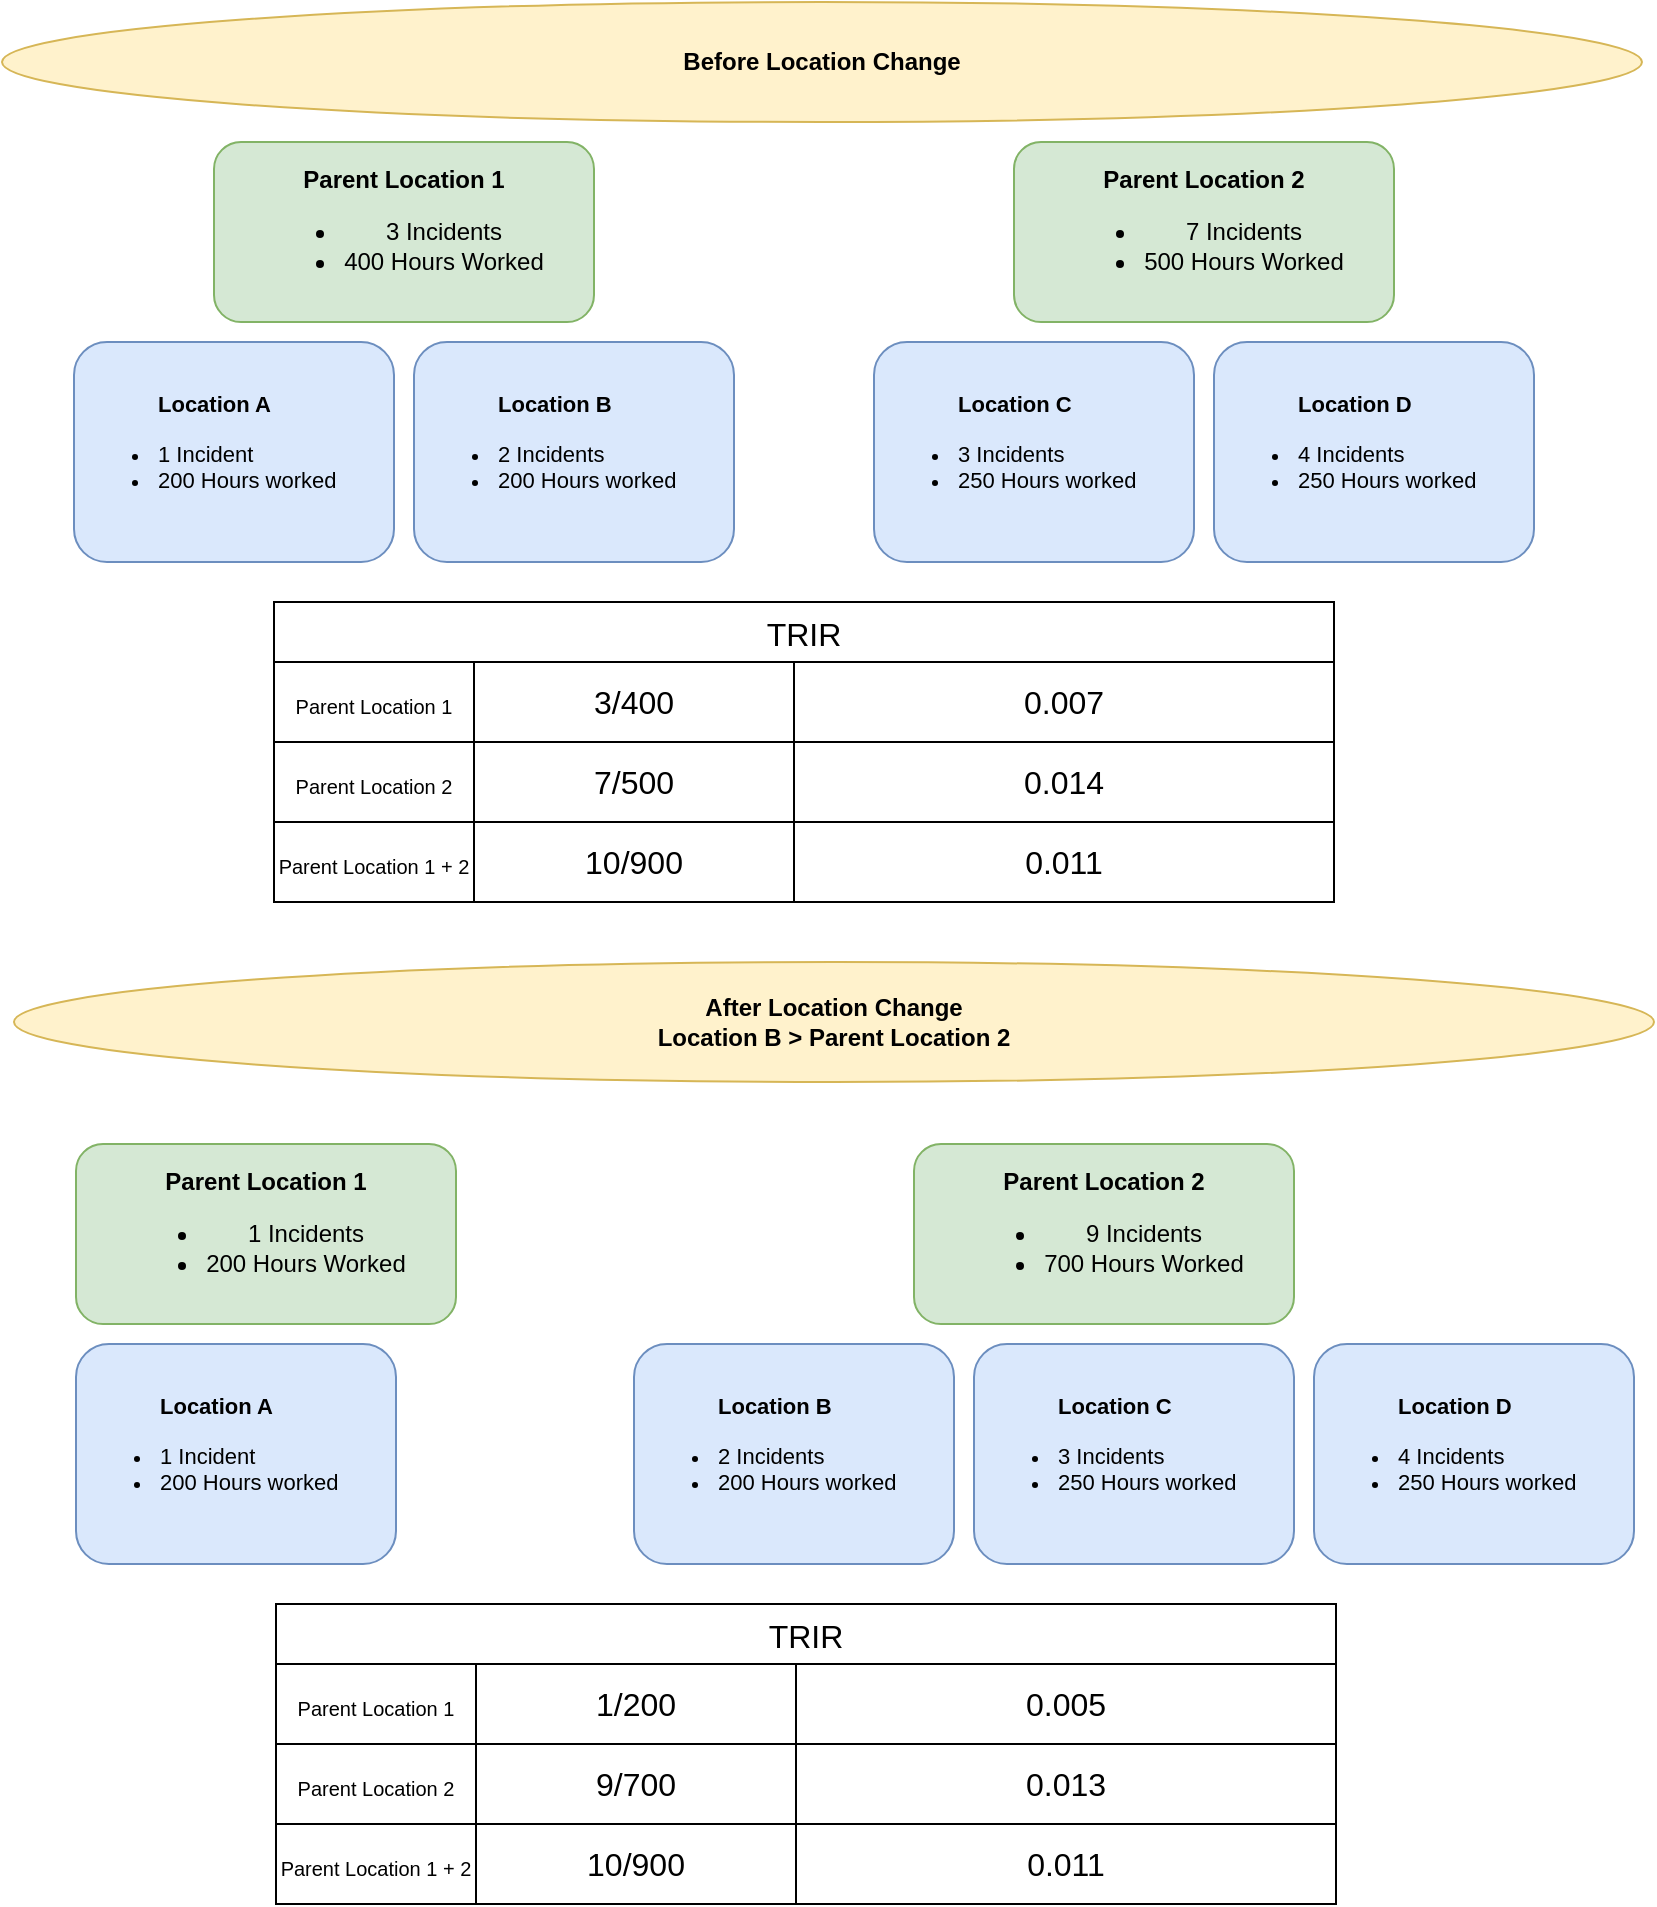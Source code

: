 <mxfile version="24.5.5" type="github">
  <diagram name="Page-1" id="gVz6Lfz0qtehfAfAHWdu">
    <mxGraphModel dx="1386" dy="751" grid="1" gridSize="10" guides="1" tooltips="1" connect="1" arrows="1" fold="1" page="1" pageScale="1" pageWidth="827" pageHeight="1169" math="0" shadow="0">
      <root>
        <mxCell id="0" />
        <mxCell id="1" parent="0" />
        <mxCell id="IQKDLymN6i3xudg70WGD-1" value="&lt;blockquote style=&quot;margin: 0 0 0 40px; border: none; padding: 0px;&quot;&gt;&lt;b style=&quot;font-size: 11px;&quot;&gt;Location A&lt;/b&gt;&lt;/blockquote&gt;&lt;div style=&quot;font-size: 11px;&quot;&gt;&lt;ul style=&quot;&quot;&gt;&lt;li style=&quot;&quot;&gt;&lt;font style=&quot;font-size: 11px;&quot;&gt;1 Incident&lt;/font&gt;&lt;/li&gt;&lt;li style=&quot;&quot;&gt;&lt;font style=&quot;font-size: 11px;&quot;&gt;200 Hours worked&lt;/font&gt;&lt;/li&gt;&lt;/ul&gt;&lt;/div&gt;" style="rounded=1;whiteSpace=wrap;html=1;fillColor=#dae8fc;strokeColor=#6c8ebf;align=left;" vertex="1" parent="1">
          <mxGeometry x="40" y="180" width="160" height="110" as="geometry" />
        </mxCell>
        <mxCell id="IQKDLymN6i3xudg70WGD-7" value="&lt;b&gt;After Location Change&lt;/b&gt;&lt;div&gt;&lt;b&gt;Location B &amp;gt; Parent Location 2&lt;/b&gt;&lt;/div&gt;" style="ellipse;whiteSpace=wrap;html=1;fillColor=#fff2cc;strokeColor=#d6b656;" vertex="1" parent="1">
          <mxGeometry x="10" y="490" width="820" height="60" as="geometry" />
        </mxCell>
        <mxCell id="IQKDLymN6i3xudg70WGD-8" value="&lt;b&gt;Parent Location 1&lt;/b&gt;&lt;div&gt;&lt;ul&gt;&lt;li&gt;3 Incidents&lt;/li&gt;&lt;li&gt;400 Hours Worked&lt;/li&gt;&lt;/ul&gt;&lt;/div&gt;" style="rounded=1;whiteSpace=wrap;html=1;fillColor=#d5e8d4;strokeColor=#82b366;" vertex="1" parent="1">
          <mxGeometry x="110" y="80" width="190" height="90" as="geometry" />
        </mxCell>
        <mxCell id="IQKDLymN6i3xudg70WGD-12" value="&lt;blockquote style=&quot;margin: 0 0 0 40px; border: none; padding: 0px;&quot;&gt;&lt;b style=&quot;font-size: 11px;&quot;&gt;Location B&lt;/b&gt;&lt;/blockquote&gt;&lt;div style=&quot;font-size: 11px;&quot;&gt;&lt;ul style=&quot;&quot;&gt;&lt;li style=&quot;&quot;&gt;&lt;font style=&quot;font-size: 11px;&quot;&gt;2 Incidents&lt;/font&gt;&lt;/li&gt;&lt;li style=&quot;&quot;&gt;&lt;font style=&quot;font-size: 11px;&quot;&gt;200 Hours worked&lt;/font&gt;&lt;/li&gt;&lt;/ul&gt;&lt;/div&gt;" style="rounded=1;whiteSpace=wrap;html=1;fillColor=#dae8fc;strokeColor=#6c8ebf;align=left;" vertex="1" parent="1">
          <mxGeometry x="210" y="180" width="160" height="110" as="geometry" />
        </mxCell>
        <mxCell id="IQKDLymN6i3xudg70WGD-13" value="&lt;blockquote style=&quot;margin: 0 0 0 40px; border: none; padding: 0px;&quot;&gt;&lt;b style=&quot;font-size: 11px;&quot;&gt;Location C&lt;/b&gt;&lt;/blockquote&gt;&lt;div style=&quot;font-size: 11px;&quot;&gt;&lt;ul style=&quot;&quot;&gt;&lt;li style=&quot;&quot;&gt;&lt;font style=&quot;font-size: 11px;&quot;&gt;3 Incidents&lt;/font&gt;&lt;/li&gt;&lt;li style=&quot;&quot;&gt;&lt;font style=&quot;font-size: 11px;&quot;&gt;250 Hours worked&lt;/font&gt;&lt;/li&gt;&lt;/ul&gt;&lt;/div&gt;" style="rounded=1;whiteSpace=wrap;html=1;fillColor=#dae8fc;strokeColor=#6c8ebf;align=left;" vertex="1" parent="1">
          <mxGeometry x="440" y="180" width="160" height="110" as="geometry" />
        </mxCell>
        <mxCell id="IQKDLymN6i3xudg70WGD-14" value="&lt;blockquote style=&quot;margin: 0 0 0 40px; border: none; padding: 0px;&quot;&gt;&lt;b style=&quot;font-size: 11px;&quot;&gt;Location D&lt;/b&gt;&lt;/blockquote&gt;&lt;div style=&quot;font-size: 11px;&quot;&gt;&lt;ul style=&quot;&quot;&gt;&lt;li style=&quot;&quot;&gt;&lt;font style=&quot;font-size: 11px;&quot;&gt;4 Incidents&lt;/font&gt;&lt;/li&gt;&lt;li style=&quot;&quot;&gt;&lt;font style=&quot;font-size: 11px;&quot;&gt;250 Hours worked&lt;/font&gt;&lt;/li&gt;&lt;/ul&gt;&lt;/div&gt;" style="rounded=1;whiteSpace=wrap;html=1;fillColor=#dae8fc;strokeColor=#6c8ebf;align=left;" vertex="1" parent="1">
          <mxGeometry x="610" y="180" width="160" height="110" as="geometry" />
        </mxCell>
        <mxCell id="IQKDLymN6i3xudg70WGD-15" value="&lt;b&gt;Parent Location 2&lt;/b&gt;&lt;div&gt;&lt;ul&gt;&lt;li&gt;7 Incidents&lt;/li&gt;&lt;li&gt;500 Hours Worked&lt;/li&gt;&lt;/ul&gt;&lt;/div&gt;" style="rounded=1;whiteSpace=wrap;html=1;fillColor=#d5e8d4;strokeColor=#82b366;" vertex="1" parent="1">
          <mxGeometry x="510" y="80" width="190" height="90" as="geometry" />
        </mxCell>
        <mxCell id="IQKDLymN6i3xudg70WGD-17" value="TRIR" style="shape=table;startSize=30;container=1;collapsible=0;childLayout=tableLayout;strokeColor=default;fontSize=16;" vertex="1" parent="1">
          <mxGeometry x="140" y="310" width="530" height="150" as="geometry" />
        </mxCell>
        <mxCell id="IQKDLymN6i3xudg70WGD-18" value="" style="shape=tableRow;horizontal=0;startSize=0;swimlaneHead=0;swimlaneBody=0;strokeColor=inherit;top=0;left=0;bottom=0;right=0;collapsible=0;dropTarget=0;fillColor=none;points=[[0,0.5],[1,0.5]];portConstraint=eastwest;fontSize=16;" vertex="1" parent="IQKDLymN6i3xudg70WGD-17">
          <mxGeometry y="30" width="530" height="40" as="geometry" />
        </mxCell>
        <mxCell id="IQKDLymN6i3xudg70WGD-19" value="&lt;font style=&quot;font-size: 10px;&quot;&gt;Parent Location 1&lt;/font&gt;" style="shape=partialRectangle;html=1;whiteSpace=wrap;connectable=0;strokeColor=inherit;overflow=hidden;fillColor=none;top=0;left=0;bottom=0;right=0;pointerEvents=1;fontSize=16;" vertex="1" parent="IQKDLymN6i3xudg70WGD-18">
          <mxGeometry width="100" height="40" as="geometry">
            <mxRectangle width="100" height="40" as="alternateBounds" />
          </mxGeometry>
        </mxCell>
        <mxCell id="IQKDLymN6i3xudg70WGD-20" value="3/400" style="shape=partialRectangle;html=1;whiteSpace=wrap;connectable=0;strokeColor=inherit;overflow=hidden;fillColor=none;top=0;left=0;bottom=0;right=0;pointerEvents=1;fontSize=16;" vertex="1" parent="IQKDLymN6i3xudg70WGD-18">
          <mxGeometry x="100" width="160" height="40" as="geometry">
            <mxRectangle width="160" height="40" as="alternateBounds" />
          </mxGeometry>
        </mxCell>
        <mxCell id="IQKDLymN6i3xudg70WGD-21" value="0.007" style="shape=partialRectangle;html=1;whiteSpace=wrap;connectable=0;strokeColor=inherit;overflow=hidden;fillColor=none;top=0;left=0;bottom=0;right=0;pointerEvents=1;fontSize=16;" vertex="1" parent="IQKDLymN6i3xudg70WGD-18">
          <mxGeometry x="260" width="270" height="40" as="geometry">
            <mxRectangle width="270" height="40" as="alternateBounds" />
          </mxGeometry>
        </mxCell>
        <mxCell id="IQKDLymN6i3xudg70WGD-22" value="" style="shape=tableRow;horizontal=0;startSize=0;swimlaneHead=0;swimlaneBody=0;strokeColor=inherit;top=0;left=0;bottom=0;right=0;collapsible=0;dropTarget=0;fillColor=none;points=[[0,0.5],[1,0.5]];portConstraint=eastwest;fontSize=16;" vertex="1" parent="IQKDLymN6i3xudg70WGD-17">
          <mxGeometry y="70" width="530" height="40" as="geometry" />
        </mxCell>
        <mxCell id="IQKDLymN6i3xudg70WGD-23" value="&lt;span style=&quot;font-size: 10px;&quot;&gt;Parent Location 2&lt;/span&gt;" style="shape=partialRectangle;html=1;whiteSpace=wrap;connectable=0;strokeColor=inherit;overflow=hidden;fillColor=none;top=0;left=0;bottom=0;right=0;pointerEvents=1;fontSize=16;" vertex="1" parent="IQKDLymN6i3xudg70WGD-22">
          <mxGeometry width="100" height="40" as="geometry">
            <mxRectangle width="100" height="40" as="alternateBounds" />
          </mxGeometry>
        </mxCell>
        <mxCell id="IQKDLymN6i3xudg70WGD-24" value="7/500" style="shape=partialRectangle;html=1;whiteSpace=wrap;connectable=0;strokeColor=inherit;overflow=hidden;fillColor=none;top=0;left=0;bottom=0;right=0;pointerEvents=1;fontSize=16;" vertex="1" parent="IQKDLymN6i3xudg70WGD-22">
          <mxGeometry x="100" width="160" height="40" as="geometry">
            <mxRectangle width="160" height="40" as="alternateBounds" />
          </mxGeometry>
        </mxCell>
        <mxCell id="IQKDLymN6i3xudg70WGD-25" value="0.014" style="shape=partialRectangle;html=1;whiteSpace=wrap;connectable=0;strokeColor=inherit;overflow=hidden;fillColor=none;top=0;left=0;bottom=0;right=0;pointerEvents=1;fontSize=16;" vertex="1" parent="IQKDLymN6i3xudg70WGD-22">
          <mxGeometry x="260" width="270" height="40" as="geometry">
            <mxRectangle width="270" height="40" as="alternateBounds" />
          </mxGeometry>
        </mxCell>
        <mxCell id="IQKDLymN6i3xudg70WGD-26" value="" style="shape=tableRow;horizontal=0;startSize=0;swimlaneHead=0;swimlaneBody=0;strokeColor=inherit;top=0;left=0;bottom=0;right=0;collapsible=0;dropTarget=0;fillColor=none;points=[[0,0.5],[1,0.5]];portConstraint=eastwest;fontSize=16;" vertex="1" parent="IQKDLymN6i3xudg70WGD-17">
          <mxGeometry y="110" width="530" height="40" as="geometry" />
        </mxCell>
        <mxCell id="IQKDLymN6i3xudg70WGD-27" value="&lt;span style=&quot;font-size: 10px;&quot;&gt;Parent Location 1 + 2&lt;/span&gt;" style="shape=partialRectangle;html=1;whiteSpace=wrap;connectable=0;strokeColor=inherit;overflow=hidden;fillColor=none;top=0;left=0;bottom=0;right=0;pointerEvents=1;fontSize=16;" vertex="1" parent="IQKDLymN6i3xudg70WGD-26">
          <mxGeometry width="100" height="40" as="geometry">
            <mxRectangle width="100" height="40" as="alternateBounds" />
          </mxGeometry>
        </mxCell>
        <mxCell id="IQKDLymN6i3xudg70WGD-28" value="10/900" style="shape=partialRectangle;html=1;whiteSpace=wrap;connectable=0;strokeColor=inherit;overflow=hidden;fillColor=none;top=0;left=0;bottom=0;right=0;pointerEvents=1;fontSize=16;" vertex="1" parent="IQKDLymN6i3xudg70WGD-26">
          <mxGeometry x="100" width="160" height="40" as="geometry">
            <mxRectangle width="160" height="40" as="alternateBounds" />
          </mxGeometry>
        </mxCell>
        <mxCell id="IQKDLymN6i3xudg70WGD-29" value="0.011" style="shape=partialRectangle;html=1;whiteSpace=wrap;connectable=0;strokeColor=inherit;overflow=hidden;fillColor=none;top=0;left=0;bottom=0;right=0;pointerEvents=1;fontSize=16;" vertex="1" parent="IQKDLymN6i3xudg70WGD-26">
          <mxGeometry x="260" width="270" height="40" as="geometry">
            <mxRectangle width="270" height="40" as="alternateBounds" />
          </mxGeometry>
        </mxCell>
        <mxCell id="IQKDLymN6i3xudg70WGD-30" value="&lt;blockquote style=&quot;margin: 0 0 0 40px; border: none; padding: 0px;&quot;&gt;&lt;b style=&quot;font-size: 11px;&quot;&gt;Location A&lt;/b&gt;&lt;/blockquote&gt;&lt;div style=&quot;font-size: 11px;&quot;&gt;&lt;ul style=&quot;&quot;&gt;&lt;li style=&quot;&quot;&gt;&lt;font style=&quot;font-size: 11px;&quot;&gt;1 Incident&lt;/font&gt;&lt;/li&gt;&lt;li style=&quot;&quot;&gt;&lt;font style=&quot;font-size: 11px;&quot;&gt;200 Hours worked&lt;/font&gt;&lt;/li&gt;&lt;/ul&gt;&lt;/div&gt;" style="rounded=1;whiteSpace=wrap;html=1;fillColor=#dae8fc;strokeColor=#6c8ebf;align=left;" vertex="1" parent="1">
          <mxGeometry x="41" y="681" width="160" height="110" as="geometry" />
        </mxCell>
        <mxCell id="IQKDLymN6i3xudg70WGD-31" value="&lt;b&gt;Parent Location 1&lt;/b&gt;&lt;div&gt;&lt;ul&gt;&lt;li&gt;1 Incidents&lt;/li&gt;&lt;li&gt;200 Hours Worked&lt;/li&gt;&lt;/ul&gt;&lt;/div&gt;" style="rounded=1;whiteSpace=wrap;html=1;fillColor=#d5e8d4;strokeColor=#82b366;" vertex="1" parent="1">
          <mxGeometry x="41" y="581" width="190" height="90" as="geometry" />
        </mxCell>
        <mxCell id="IQKDLymN6i3xudg70WGD-32" value="&lt;blockquote style=&quot;margin: 0 0 0 40px; border: none; padding: 0px;&quot;&gt;&lt;b style=&quot;font-size: 11px;&quot;&gt;Location B&lt;/b&gt;&lt;/blockquote&gt;&lt;div style=&quot;font-size: 11px;&quot;&gt;&lt;ul style=&quot;&quot;&gt;&lt;li style=&quot;&quot;&gt;&lt;font style=&quot;font-size: 11px;&quot;&gt;2 Incidents&lt;/font&gt;&lt;/li&gt;&lt;li style=&quot;&quot;&gt;&lt;font style=&quot;font-size: 11px;&quot;&gt;200 Hours worked&lt;/font&gt;&lt;/li&gt;&lt;/ul&gt;&lt;/div&gt;" style="rounded=1;whiteSpace=wrap;html=1;fillColor=#dae8fc;strokeColor=#6c8ebf;align=left;" vertex="1" parent="1">
          <mxGeometry x="320" y="681" width="160" height="110" as="geometry" />
        </mxCell>
        <mxCell id="IQKDLymN6i3xudg70WGD-33" value="&lt;blockquote style=&quot;margin: 0 0 0 40px; border: none; padding: 0px;&quot;&gt;&lt;b style=&quot;font-size: 11px;&quot;&gt;Location C&lt;/b&gt;&lt;/blockquote&gt;&lt;div style=&quot;font-size: 11px;&quot;&gt;&lt;ul style=&quot;&quot;&gt;&lt;li style=&quot;&quot;&gt;&lt;font style=&quot;font-size: 11px;&quot;&gt;3 Incidents&lt;/font&gt;&lt;/li&gt;&lt;li style=&quot;&quot;&gt;&lt;font style=&quot;font-size: 11px;&quot;&gt;250 Hours worked&lt;/font&gt;&lt;/li&gt;&lt;/ul&gt;&lt;/div&gt;" style="rounded=1;whiteSpace=wrap;html=1;fillColor=#dae8fc;strokeColor=#6c8ebf;align=left;" vertex="1" parent="1">
          <mxGeometry x="490" y="681" width="160" height="110" as="geometry" />
        </mxCell>
        <mxCell id="IQKDLymN6i3xudg70WGD-34" value="&lt;blockquote style=&quot;margin: 0 0 0 40px; border: none; padding: 0px;&quot;&gt;&lt;b style=&quot;font-size: 11px;&quot;&gt;Location D&lt;/b&gt;&lt;/blockquote&gt;&lt;div style=&quot;font-size: 11px;&quot;&gt;&lt;ul style=&quot;&quot;&gt;&lt;li style=&quot;&quot;&gt;&lt;font style=&quot;font-size: 11px;&quot;&gt;4 Incidents&lt;/font&gt;&lt;/li&gt;&lt;li style=&quot;&quot;&gt;&lt;font style=&quot;font-size: 11px;&quot;&gt;250 Hours worked&lt;/font&gt;&lt;/li&gt;&lt;/ul&gt;&lt;/div&gt;" style="rounded=1;whiteSpace=wrap;html=1;fillColor=#dae8fc;strokeColor=#6c8ebf;align=left;" vertex="1" parent="1">
          <mxGeometry x="660" y="681" width="160" height="110" as="geometry" />
        </mxCell>
        <mxCell id="IQKDLymN6i3xudg70WGD-35" value="&lt;b&gt;Parent Location 2&lt;/b&gt;&lt;div&gt;&lt;ul&gt;&lt;li&gt;9 Incidents&lt;/li&gt;&lt;li&gt;700 Hours Worked&lt;/li&gt;&lt;/ul&gt;&lt;/div&gt;" style="rounded=1;whiteSpace=wrap;html=1;fillColor=#d5e8d4;strokeColor=#82b366;" vertex="1" parent="1">
          <mxGeometry x="460" y="581" width="190" height="90" as="geometry" />
        </mxCell>
        <mxCell id="IQKDLymN6i3xudg70WGD-36" value="TRIR" style="shape=table;startSize=30;container=1;collapsible=0;childLayout=tableLayout;strokeColor=default;fontSize=16;" vertex="1" parent="1">
          <mxGeometry x="141" y="811" width="530" height="150" as="geometry" />
        </mxCell>
        <mxCell id="IQKDLymN6i3xudg70WGD-37" value="" style="shape=tableRow;horizontal=0;startSize=0;swimlaneHead=0;swimlaneBody=0;strokeColor=inherit;top=0;left=0;bottom=0;right=0;collapsible=0;dropTarget=0;fillColor=none;points=[[0,0.5],[1,0.5]];portConstraint=eastwest;fontSize=16;" vertex="1" parent="IQKDLymN6i3xudg70WGD-36">
          <mxGeometry y="30" width="530" height="40" as="geometry" />
        </mxCell>
        <mxCell id="IQKDLymN6i3xudg70WGD-38" value="&lt;font style=&quot;font-size: 10px;&quot;&gt;Parent Location 1&lt;/font&gt;" style="shape=partialRectangle;html=1;whiteSpace=wrap;connectable=0;strokeColor=inherit;overflow=hidden;fillColor=none;top=0;left=0;bottom=0;right=0;pointerEvents=1;fontSize=16;" vertex="1" parent="IQKDLymN6i3xudg70WGD-37">
          <mxGeometry width="100" height="40" as="geometry">
            <mxRectangle width="100" height="40" as="alternateBounds" />
          </mxGeometry>
        </mxCell>
        <mxCell id="IQKDLymN6i3xudg70WGD-39" value="1/200" style="shape=partialRectangle;html=1;whiteSpace=wrap;connectable=0;strokeColor=inherit;overflow=hidden;fillColor=none;top=0;left=0;bottom=0;right=0;pointerEvents=1;fontSize=16;" vertex="1" parent="IQKDLymN6i3xudg70WGD-37">
          <mxGeometry x="100" width="160" height="40" as="geometry">
            <mxRectangle width="160" height="40" as="alternateBounds" />
          </mxGeometry>
        </mxCell>
        <mxCell id="IQKDLymN6i3xudg70WGD-40" value="0.005" style="shape=partialRectangle;html=1;whiteSpace=wrap;connectable=0;strokeColor=inherit;overflow=hidden;fillColor=none;top=0;left=0;bottom=0;right=0;pointerEvents=1;fontSize=16;" vertex="1" parent="IQKDLymN6i3xudg70WGD-37">
          <mxGeometry x="260" width="270" height="40" as="geometry">
            <mxRectangle width="270" height="40" as="alternateBounds" />
          </mxGeometry>
        </mxCell>
        <mxCell id="IQKDLymN6i3xudg70WGD-41" value="" style="shape=tableRow;horizontal=0;startSize=0;swimlaneHead=0;swimlaneBody=0;strokeColor=inherit;top=0;left=0;bottom=0;right=0;collapsible=0;dropTarget=0;fillColor=none;points=[[0,0.5],[1,0.5]];portConstraint=eastwest;fontSize=16;" vertex="1" parent="IQKDLymN6i3xudg70WGD-36">
          <mxGeometry y="70" width="530" height="40" as="geometry" />
        </mxCell>
        <mxCell id="IQKDLymN6i3xudg70WGD-42" value="&lt;span style=&quot;font-size: 10px;&quot;&gt;Parent Location 2&lt;/span&gt;" style="shape=partialRectangle;html=1;whiteSpace=wrap;connectable=0;strokeColor=inherit;overflow=hidden;fillColor=none;top=0;left=0;bottom=0;right=0;pointerEvents=1;fontSize=16;" vertex="1" parent="IQKDLymN6i3xudg70WGD-41">
          <mxGeometry width="100" height="40" as="geometry">
            <mxRectangle width="100" height="40" as="alternateBounds" />
          </mxGeometry>
        </mxCell>
        <mxCell id="IQKDLymN6i3xudg70WGD-43" value="9/700" style="shape=partialRectangle;html=1;whiteSpace=wrap;connectable=0;strokeColor=inherit;overflow=hidden;fillColor=none;top=0;left=0;bottom=0;right=0;pointerEvents=1;fontSize=16;" vertex="1" parent="IQKDLymN6i3xudg70WGD-41">
          <mxGeometry x="100" width="160" height="40" as="geometry">
            <mxRectangle width="160" height="40" as="alternateBounds" />
          </mxGeometry>
        </mxCell>
        <mxCell id="IQKDLymN6i3xudg70WGD-44" value="0.013" style="shape=partialRectangle;html=1;whiteSpace=wrap;connectable=0;strokeColor=inherit;overflow=hidden;fillColor=none;top=0;left=0;bottom=0;right=0;pointerEvents=1;fontSize=16;" vertex="1" parent="IQKDLymN6i3xudg70WGD-41">
          <mxGeometry x="260" width="270" height="40" as="geometry">
            <mxRectangle width="270" height="40" as="alternateBounds" />
          </mxGeometry>
        </mxCell>
        <mxCell id="IQKDLymN6i3xudg70WGD-45" value="" style="shape=tableRow;horizontal=0;startSize=0;swimlaneHead=0;swimlaneBody=0;strokeColor=inherit;top=0;left=0;bottom=0;right=0;collapsible=0;dropTarget=0;fillColor=none;points=[[0,0.5],[1,0.5]];portConstraint=eastwest;fontSize=16;" vertex="1" parent="IQKDLymN6i3xudg70WGD-36">
          <mxGeometry y="110" width="530" height="40" as="geometry" />
        </mxCell>
        <mxCell id="IQKDLymN6i3xudg70WGD-46" value="&lt;span style=&quot;font-size: 10px;&quot;&gt;Parent Location 1 + 2&lt;/span&gt;" style="shape=partialRectangle;html=1;whiteSpace=wrap;connectable=0;strokeColor=inherit;overflow=hidden;fillColor=none;top=0;left=0;bottom=0;right=0;pointerEvents=1;fontSize=16;" vertex="1" parent="IQKDLymN6i3xudg70WGD-45">
          <mxGeometry width="100" height="40" as="geometry">
            <mxRectangle width="100" height="40" as="alternateBounds" />
          </mxGeometry>
        </mxCell>
        <mxCell id="IQKDLymN6i3xudg70WGD-47" value="10/900" style="shape=partialRectangle;html=1;whiteSpace=wrap;connectable=0;strokeColor=inherit;overflow=hidden;fillColor=none;top=0;left=0;bottom=0;right=0;pointerEvents=1;fontSize=16;" vertex="1" parent="IQKDLymN6i3xudg70WGD-45">
          <mxGeometry x="100" width="160" height="40" as="geometry">
            <mxRectangle width="160" height="40" as="alternateBounds" />
          </mxGeometry>
        </mxCell>
        <mxCell id="IQKDLymN6i3xudg70WGD-48" value="0.011" style="shape=partialRectangle;html=1;whiteSpace=wrap;connectable=0;strokeColor=inherit;overflow=hidden;fillColor=none;top=0;left=0;bottom=0;right=0;pointerEvents=1;fontSize=16;" vertex="1" parent="IQKDLymN6i3xudg70WGD-45">
          <mxGeometry x="260" width="270" height="40" as="geometry">
            <mxRectangle width="270" height="40" as="alternateBounds" />
          </mxGeometry>
        </mxCell>
        <mxCell id="IQKDLymN6i3xudg70WGD-49" value="&lt;b&gt;Before Location Change&lt;/b&gt;" style="ellipse;whiteSpace=wrap;html=1;fillColor=#fff2cc;strokeColor=#d6b656;" vertex="1" parent="1">
          <mxGeometry x="4" y="10" width="820" height="60" as="geometry" />
        </mxCell>
      </root>
    </mxGraphModel>
  </diagram>
</mxfile>

